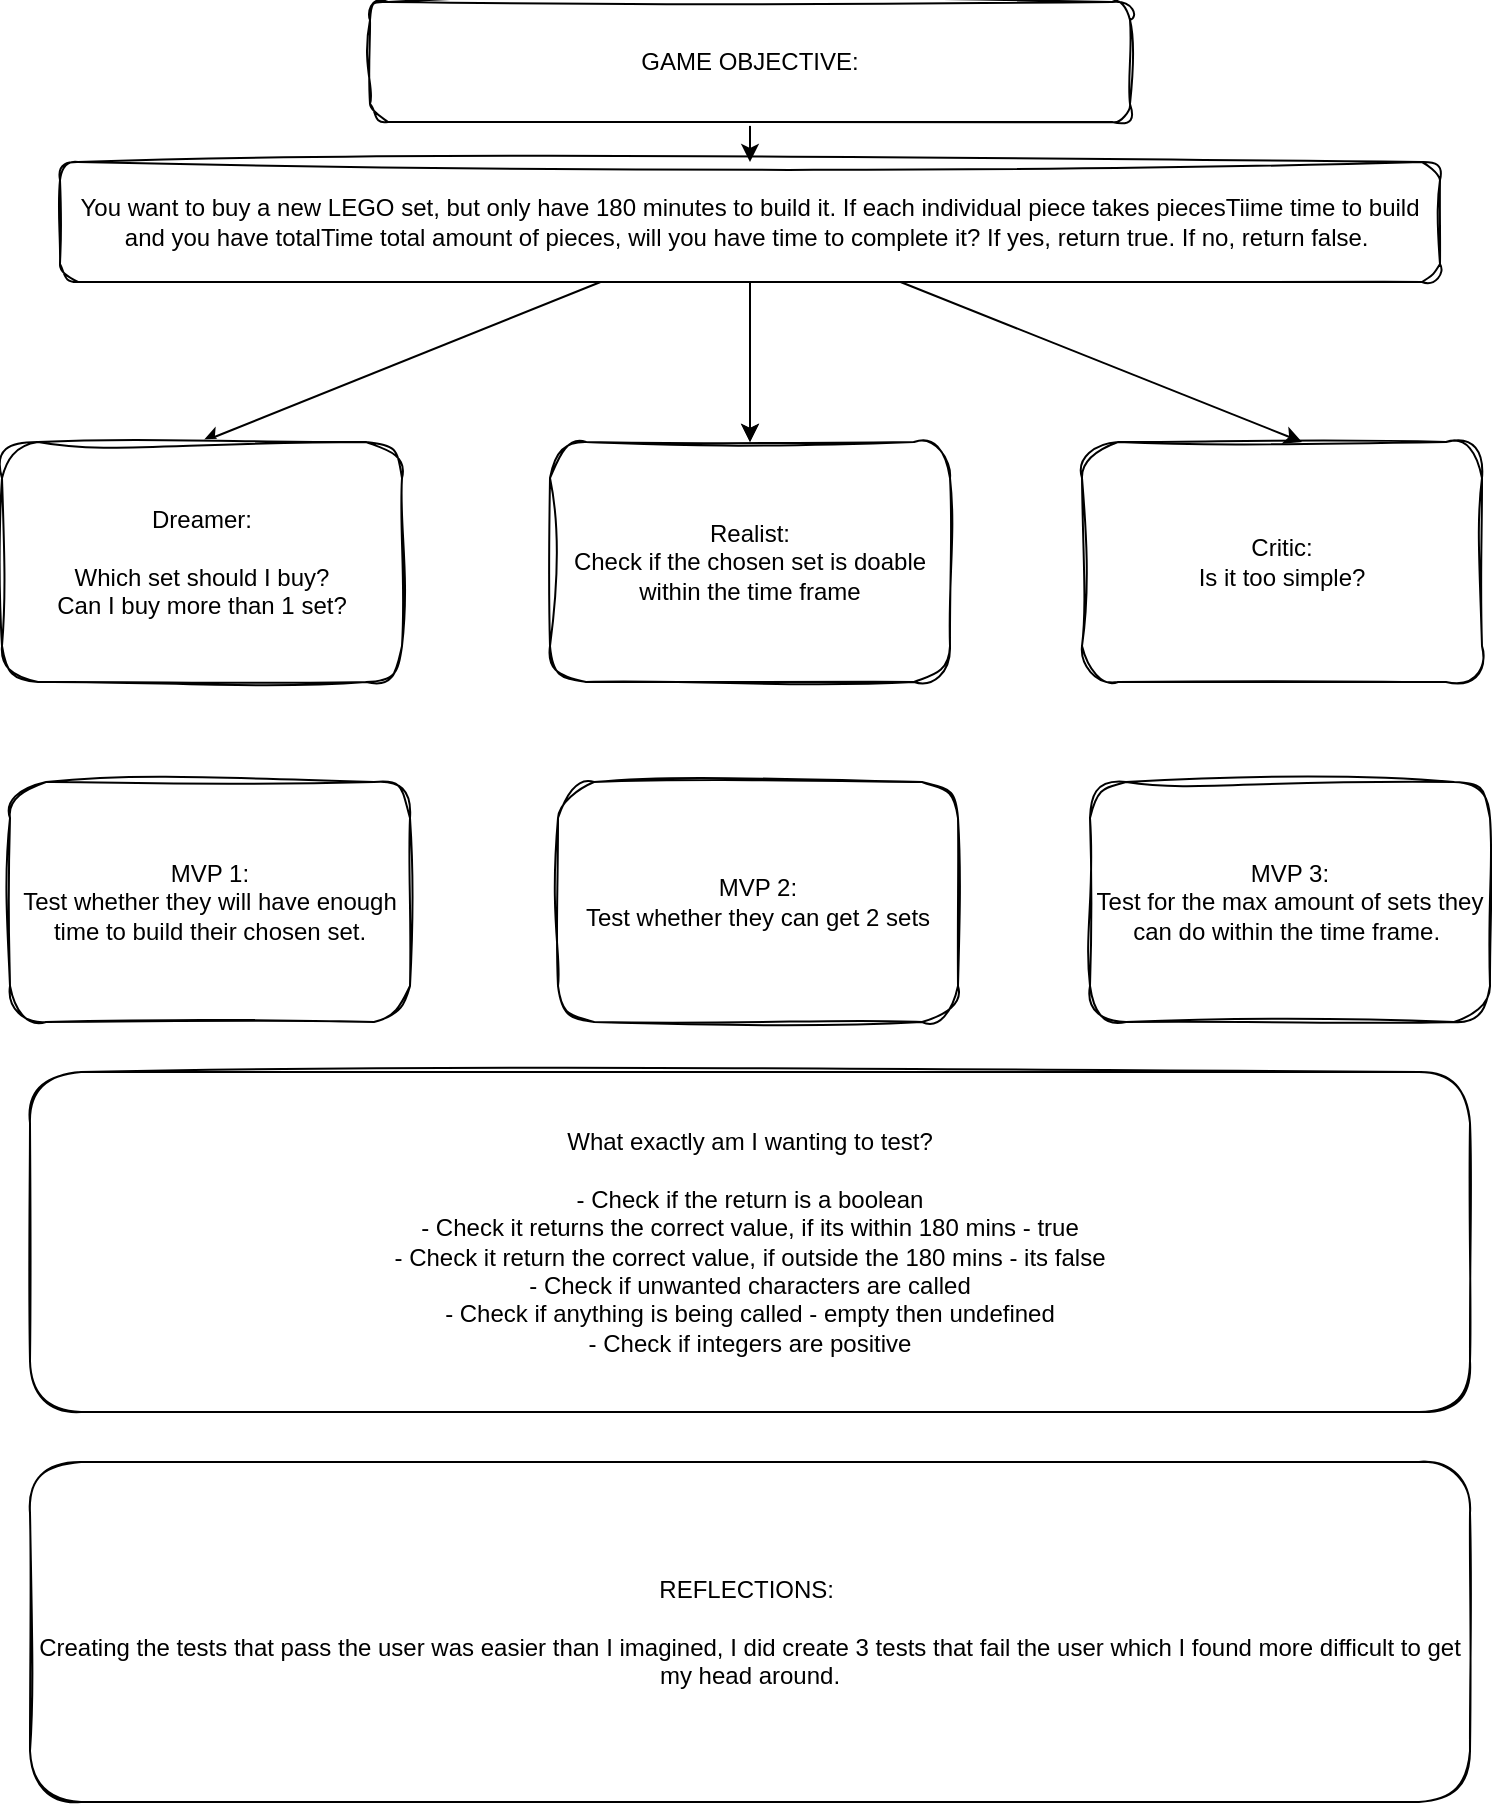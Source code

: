 <mxfile>
    <diagram id="up-TA_BCbGejoNkFNgTC" name="Page-1">
        <mxGraphModel dx="1370" dy="577" grid="1" gridSize="10" guides="1" tooltips="1" connect="1" arrows="1" fold="1" page="1" pageScale="1" pageWidth="827" pageHeight="1169" math="0" shadow="0">
            <root>
                <mxCell id="0"/>
                <mxCell id="1" parent="0"/>
                <mxCell id="5" value="" style="edgeStyle=none;html=1;" parent="1" source="2" target="4" edge="1">
                    <mxGeometry relative="1" as="geometry"/>
                </mxCell>
                <mxCell id="2" value="GAME OBJECTIVE:&lt;br&gt;" style="rounded=1;whiteSpace=wrap;html=1;sketch=1;curveFitting=1;jiggle=2;" parent="1" vertex="1">
                    <mxGeometry x="224" y="20" width="380" height="60" as="geometry"/>
                </mxCell>
                <mxCell id="7" value="" style="edgeStyle=none;html=1;entryX=0.5;entryY=0;entryDx=0;entryDy=0;" parent="1" source="4" target="6" edge="1">
                    <mxGeometry relative="1" as="geometry"/>
                </mxCell>
                <mxCell id="9" style="edgeStyle=none;html=1;" parent="1" source="4" target="8" edge="1">
                    <mxGeometry relative="1" as="geometry"/>
                </mxCell>
                <mxCell id="10" value="" style="edgeStyle=none;html=1;" parent="1" source="4" target="8" edge="1">
                    <mxGeometry relative="1" as="geometry"/>
                </mxCell>
                <mxCell id="12" style="edgeStyle=none;html=1;entryX=0.55;entryY=0;entryDx=0;entryDy=0;entryPerimeter=0;" parent="1" source="4" target="11" edge="1">
                    <mxGeometry relative="1" as="geometry"/>
                </mxCell>
                <mxCell id="4" value="You want to buy a new LEGO set, but only have 180 minutes to build it. If each individual piece takes piecesTiime time to build and you have totalTime total amount of pieces, will you have time to complete it? If yes, return true. If no, return false.&amp;nbsp;" style="whiteSpace=wrap;html=1;rounded=1;sketch=1;curveFitting=1;jiggle=2;" parent="1" vertex="1">
                    <mxGeometry x="69" y="100" width="690" height="60" as="geometry"/>
                </mxCell>
                <mxCell id="6" value="Dreamer:&lt;br&gt;&lt;br&gt;Which set should I buy?&lt;br&gt;Can I buy more than 1 set?" style="whiteSpace=wrap;html=1;rounded=1;sketch=1;curveFitting=1;jiggle=2;" parent="1" vertex="1">
                    <mxGeometry x="40" y="240" width="200" height="120" as="geometry"/>
                </mxCell>
                <mxCell id="8" value="Realist:&lt;br&gt;Check if the chosen set is doable within the time frame" style="whiteSpace=wrap;html=1;rounded=1;sketch=1;curveFitting=1;jiggle=2;" parent="1" vertex="1">
                    <mxGeometry x="314" y="240" width="200" height="120" as="geometry"/>
                </mxCell>
                <mxCell id="11" value="Critic:&lt;br&gt;Is it too simple?" style="whiteSpace=wrap;html=1;rounded=1;sketch=1;curveFitting=1;jiggle=2;" parent="1" vertex="1">
                    <mxGeometry x="580" y="240" width="200" height="120" as="geometry"/>
                </mxCell>
                <mxCell id="13" value="MVP 1:&lt;br&gt;Test whether they will have enough time to build their chosen set." style="whiteSpace=wrap;html=1;rounded=1;sketch=1;curveFitting=1;jiggle=2;" parent="1" vertex="1">
                    <mxGeometry x="44" y="410" width="200" height="120" as="geometry"/>
                </mxCell>
                <mxCell id="14" value="MVP 2:&lt;br&gt;Test whether they can get 2 sets" style="whiteSpace=wrap;html=1;rounded=1;sketch=1;curveFitting=1;jiggle=2;" parent="1" vertex="1">
                    <mxGeometry x="318" y="410" width="200" height="120" as="geometry"/>
                </mxCell>
                <mxCell id="15" value="MVP 3:&lt;br&gt;Test for the max amount of sets they can do within the time frame.&amp;nbsp;" style="whiteSpace=wrap;html=1;rounded=1;sketch=1;curveFitting=1;jiggle=2;" parent="1" vertex="1">
                    <mxGeometry x="584" y="410" width="200" height="120" as="geometry"/>
                </mxCell>
                <mxCell id="16" value="REFLECTIONS:&amp;nbsp;&lt;br&gt;&lt;br&gt;Creating the tests that pass the user was easier than I imagined, I did create 3 tests that fail the user which I found more difficult to get my head around." style="rounded=1;whiteSpace=wrap;html=1;sketch=1;" parent="1" vertex="1">
                    <mxGeometry x="54" y="750" width="720" height="170" as="geometry"/>
                </mxCell>
                <mxCell id="18" value="What exactly am I wanting to test?&lt;br&gt;&lt;br&gt;- Check if the return is a boolean&lt;br&gt;- Check it returns the correct value, if its within 180 mins - true&lt;br&gt;- Check it return the correct value, if outside the 180 mins - its false&lt;br&gt;- Check if unwanted characters are called&lt;br&gt;- Check if anything is being called - empty then undefined&lt;br&gt;- Check if integers are positive" style="rounded=1;whiteSpace=wrap;html=1;sketch=1;" parent="1" vertex="1">
                    <mxGeometry x="54" y="555" width="720" height="170" as="geometry"/>
                </mxCell>
            </root>
        </mxGraphModel>
    </diagram>
</mxfile>